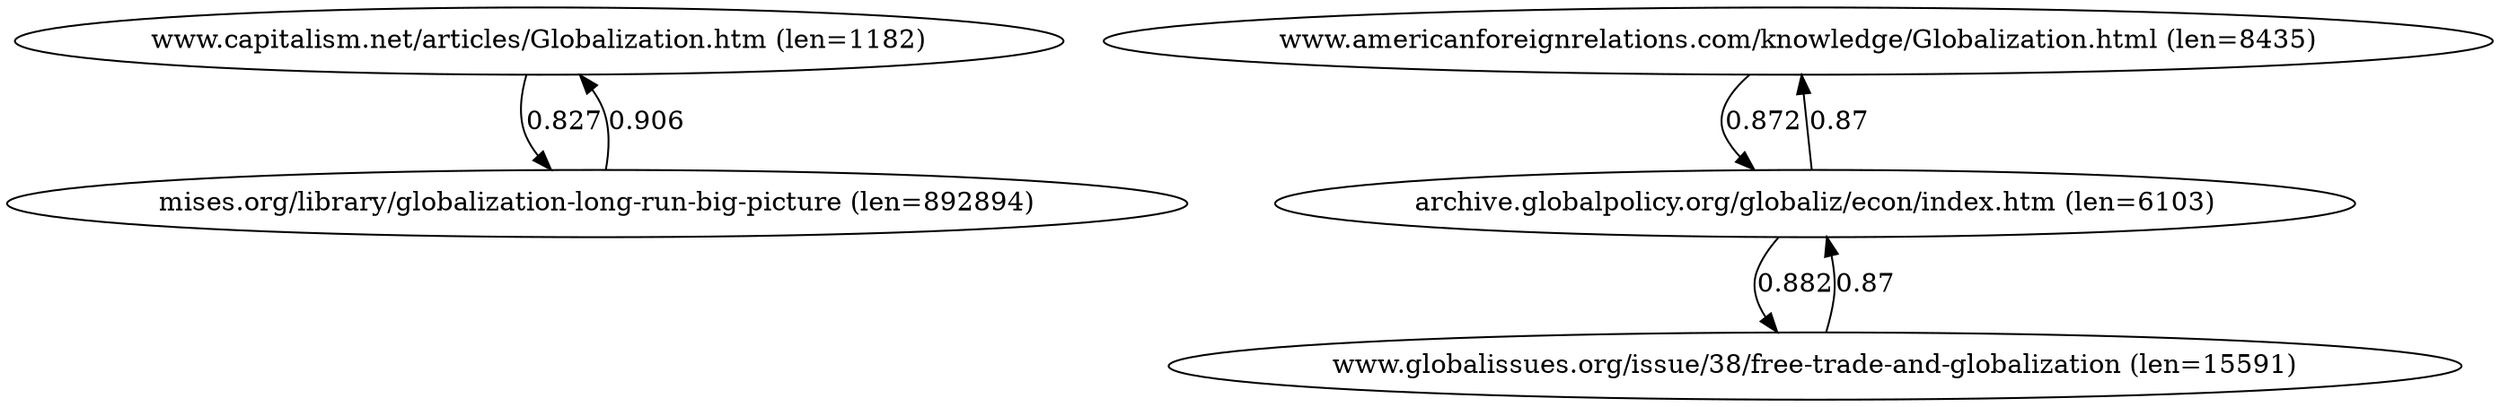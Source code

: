 // Asymmetry in Similirity Scores
digraph {
	"www.capitalism.net/articles/Globalization.htm (len=1182)"
	"mises.org/library/globalization-long-run-big-picture (len=892894)"
	"www.capitalism.net/articles/Globalization.htm (len=1182)" -> "mises.org/library/globalization-long-run-big-picture (len=892894)" [label=0.827]
	"mises.org/library/globalization-long-run-big-picture (len=892894)"
	"www.capitalism.net/articles/Globalization.htm (len=1182)"
	"mises.org/library/globalization-long-run-big-picture (len=892894)" -> "www.capitalism.net/articles/Globalization.htm (len=1182)" [label=0.906]
	"www.americanforeignrelations.com/knowledge/Globalization.html (len=8435)"
	"archive.globalpolicy.org/globaliz/econ/index.htm (len=6103)"
	"www.americanforeignrelations.com/knowledge/Globalization.html (len=8435)" -> "archive.globalpolicy.org/globaliz/econ/index.htm (len=6103)" [label=0.872]
	"archive.globalpolicy.org/globaliz/econ/index.htm (len=6103)"
	"www.globalissues.org/issue/38/free-trade-and-globalization (len=15591)"
	"archive.globalpolicy.org/globaliz/econ/index.htm (len=6103)" -> "www.globalissues.org/issue/38/free-trade-and-globalization (len=15591)" [label=0.882]
	"archive.globalpolicy.org/globaliz/econ/index.htm (len=6103)"
	"www.americanforeignrelations.com/knowledge/Globalization.html (len=8435)"
	"archive.globalpolicy.org/globaliz/econ/index.htm (len=6103)" -> "www.americanforeignrelations.com/knowledge/Globalization.html (len=8435)" [label=0.87]
	"www.globalissues.org/issue/38/free-trade-and-globalization (len=15591)"
	"archive.globalpolicy.org/globaliz/econ/index.htm (len=6103)"
	"www.globalissues.org/issue/38/free-trade-and-globalization (len=15591)" -> "archive.globalpolicy.org/globaliz/econ/index.htm (len=6103)" [label=0.87]
}
